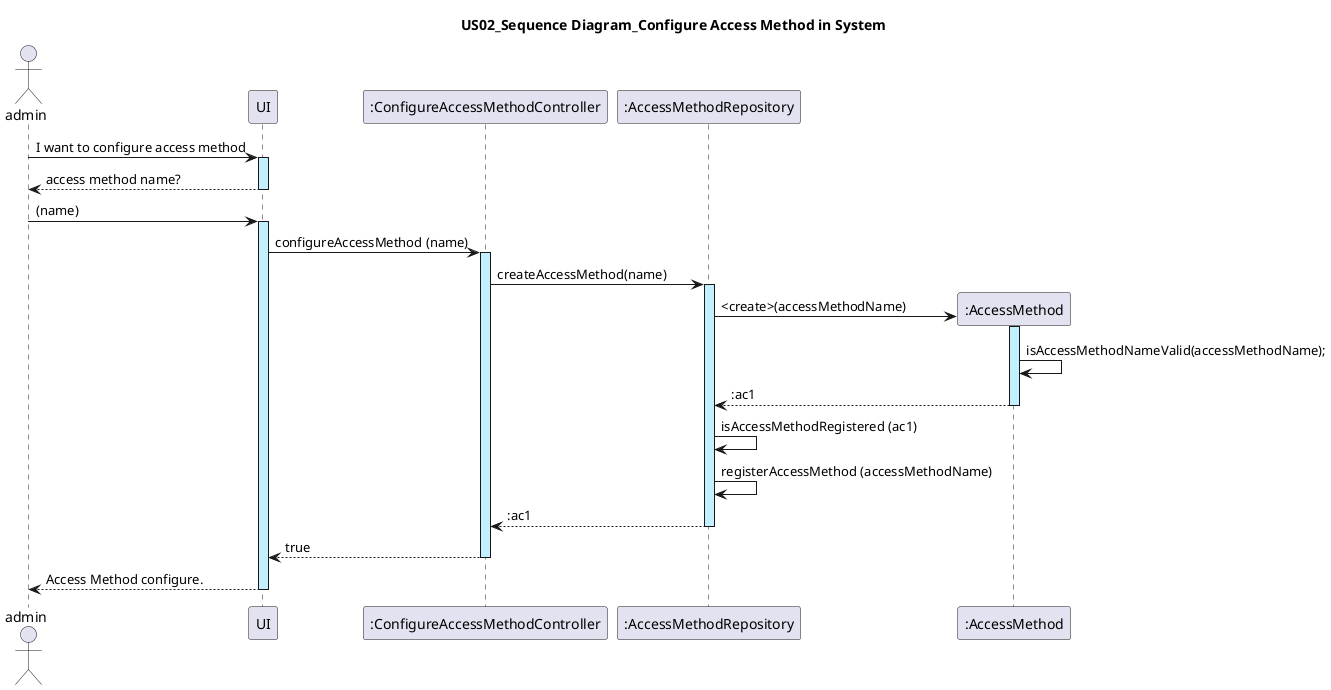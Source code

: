 @startuml
actor admin

title: US02_Sequence Diagram_Configure Access Method in System

admin -> UI ++ #application : I want to configure access method
UI --> admin -- : access method name?
admin -> UI ++ #application :(name)
UI -> ":ConfigureAccessMethodController" as ConfigureAccessMethodController ++ #application : configureAccessMethod (name)

ConfigureAccessMethodController -> ":AccessMethodRepository" as AccessMethodRepository ++ #application : createAccessMethod(name)

create ":AccessMethod" as AccessMethod
AccessMethodRepository -> AccessMethod ++ #application  : <create>(accessMethodName)
AccessMethod -> AccessMethod : isAccessMethodNameValid(accessMethodName);

AccessMethod --> AccessMethodRepository -- : :ac1
AccessMethodRepository -> AccessMethodRepository : isAccessMethodRegistered (ac1)
AccessMethodRepository -> AccessMethodRepository : registerAccessMethod (accessMethodName)

AccessMethodRepository --> ConfigureAccessMethodController --: :ac1

ConfigureAccessMethodController --> UI --: true
UI --> admin --: Access Method configure.
@enduml